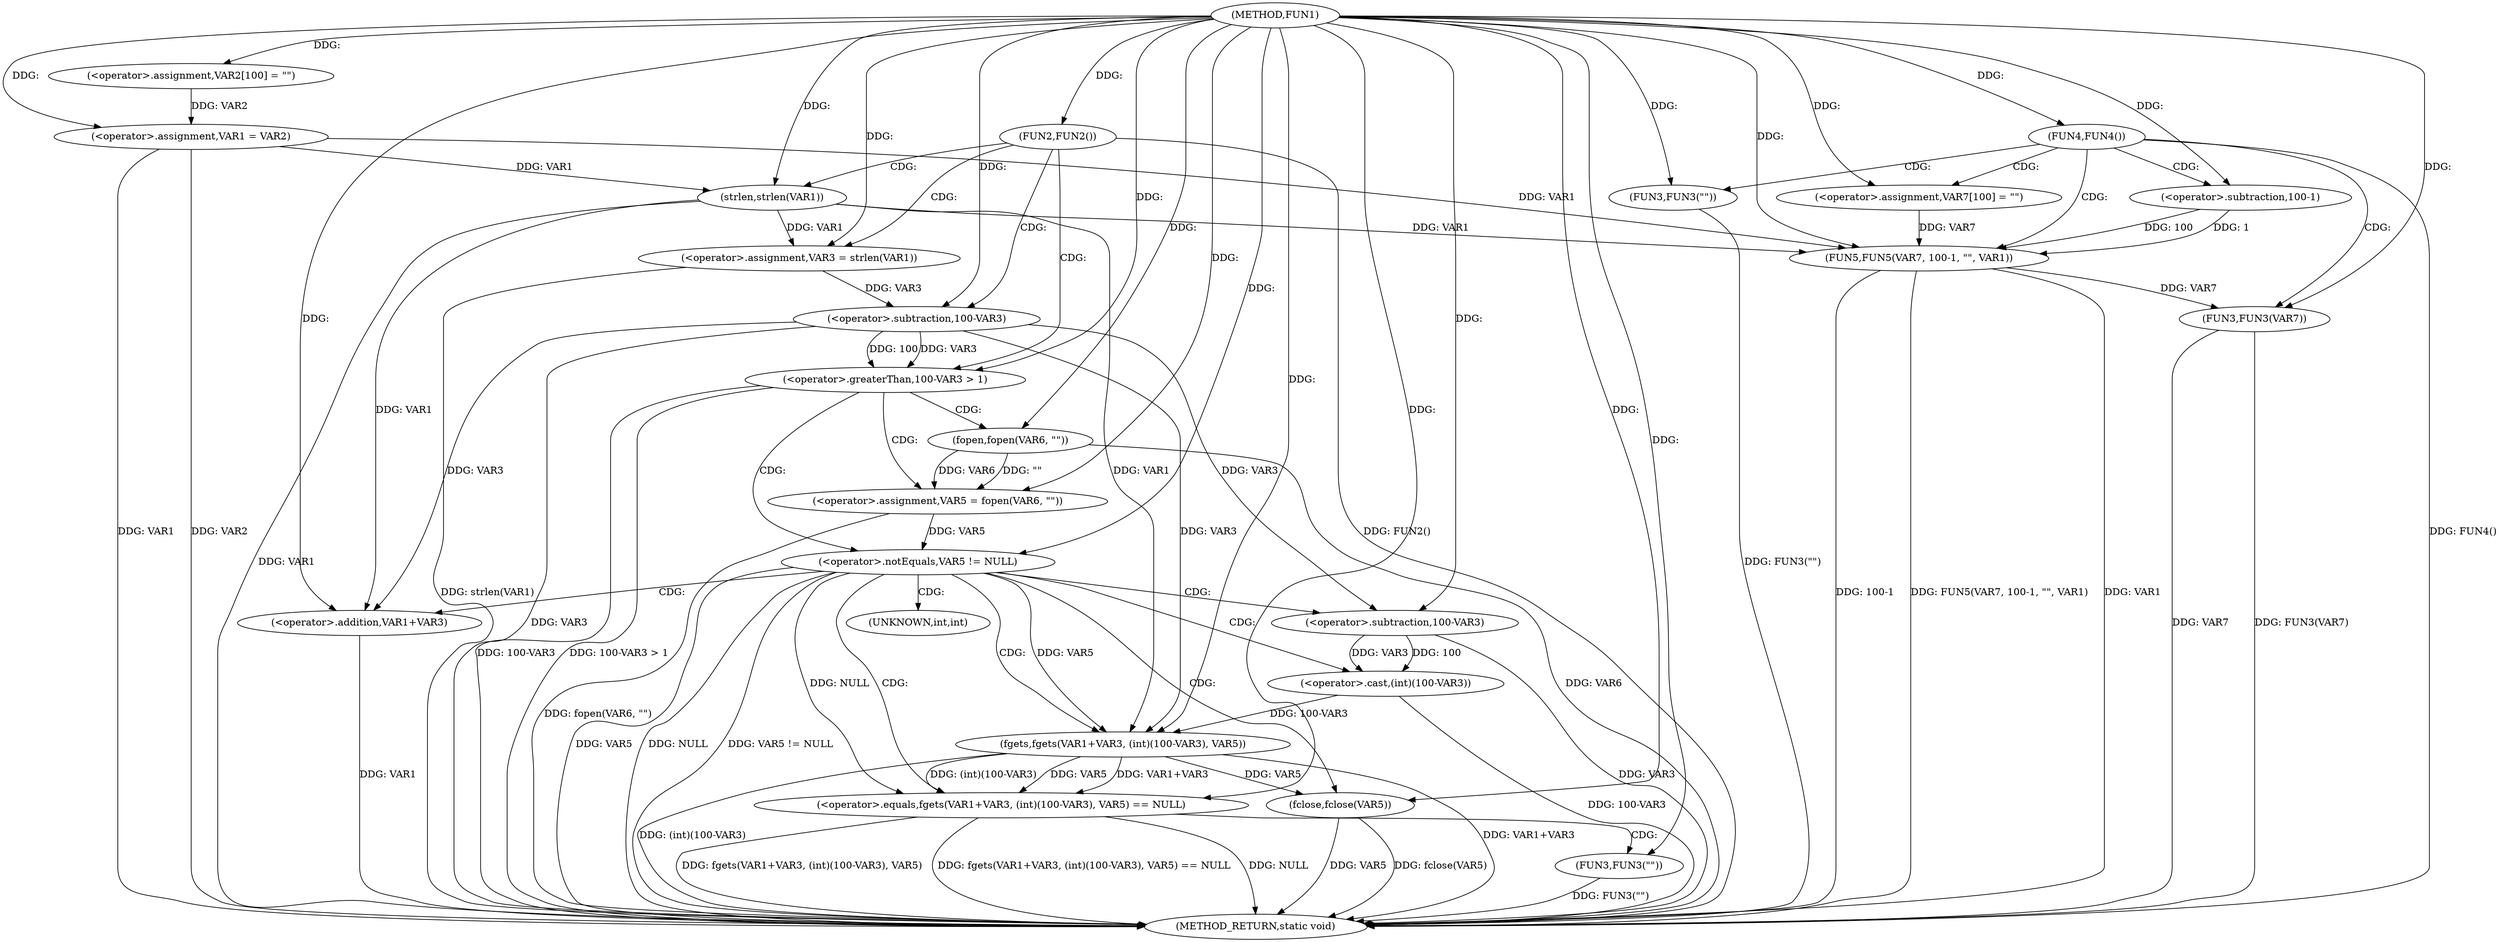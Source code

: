 digraph FUN1 {  
"1000100" [label = "(METHOD,FUN1)" ]
"1000176" [label = "(METHOD_RETURN,static void)" ]
"1000104" [label = "(<operator>.assignment,VAR2[100] = \"\")" ]
"1000107" [label = "(<operator>.assignment,VAR1 = VAR2)" ]
"1000111" [label = "(FUN2,FUN2())" ]
"1000115" [label = "(<operator>.assignment,VAR3 = strlen(VAR1))" ]
"1000117" [label = "(strlen,strlen(VAR1))" ]
"1000121" [label = "(<operator>.greaterThan,100-VAR3 > 1)" ]
"1000122" [label = "(<operator>.subtraction,100-VAR3)" ]
"1000127" [label = "(<operator>.assignment,VAR5 = fopen(VAR6, \"\"))" ]
"1000129" [label = "(fopen,fopen(VAR6, \"\"))" ]
"1000133" [label = "(<operator>.notEquals,VAR5 != NULL)" ]
"1000138" [label = "(<operator>.equals,fgets(VAR1+VAR3, (int)(100-VAR3), VAR5) == NULL)" ]
"1000139" [label = "(fgets,fgets(VAR1+VAR3, (int)(100-VAR3), VAR5))" ]
"1000140" [label = "(<operator>.addition,VAR1+VAR3)" ]
"1000143" [label = "(<operator>.cast,(int)(100-VAR3))" ]
"1000145" [label = "(<operator>.subtraction,100-VAR3)" ]
"1000151" [label = "(FUN3,FUN3(\"\"))" ]
"1000153" [label = "(fclose,fclose(VAR5))" ]
"1000156" [label = "(FUN4,FUN4())" ]
"1000158" [label = "(FUN3,FUN3(\"\"))" ]
"1000164" [label = "(<operator>.assignment,VAR7[100] = \"\")" ]
"1000167" [label = "(FUN5,FUN5(VAR7, 100-1, \"\", VAR1))" ]
"1000169" [label = "(<operator>.subtraction,100-1)" ]
"1000174" [label = "(FUN3,FUN3(VAR7))" ]
"1000144" [label = "(UNKNOWN,int,int)" ]
  "1000115" -> "1000176"  [ label = "DDG: strlen(VAR1)"] 
  "1000107" -> "1000176"  [ label = "DDG: VAR1"] 
  "1000167" -> "1000176"  [ label = "DDG: 100-1"] 
  "1000139" -> "1000176"  [ label = "DDG: VAR1+VAR3"] 
  "1000138" -> "1000176"  [ label = "DDG: NULL"] 
  "1000117" -> "1000176"  [ label = "DDG: VAR1"] 
  "1000133" -> "1000176"  [ label = "DDG: VAR5 != NULL"] 
  "1000153" -> "1000176"  [ label = "DDG: VAR5"] 
  "1000122" -> "1000176"  [ label = "DDG: VAR3"] 
  "1000129" -> "1000176"  [ label = "DDG: VAR6"] 
  "1000151" -> "1000176"  [ label = "DDG: FUN3(\"\")"] 
  "1000140" -> "1000176"  [ label = "DDG: VAR1"] 
  "1000138" -> "1000176"  [ label = "DDG: fgets(VAR1+VAR3, (int)(100-VAR3), VAR5)"] 
  "1000127" -> "1000176"  [ label = "DDG: fopen(VAR6, \"\")"] 
  "1000158" -> "1000176"  [ label = "DDG: FUN3(\"\")"] 
  "1000167" -> "1000176"  [ label = "DDG: FUN5(VAR7, 100-1, \"\", VAR1)"] 
  "1000133" -> "1000176"  [ label = "DDG: VAR5"] 
  "1000121" -> "1000176"  [ label = "DDG: 100-VAR3 > 1"] 
  "1000153" -> "1000176"  [ label = "DDG: fclose(VAR5)"] 
  "1000133" -> "1000176"  [ label = "DDG: NULL"] 
  "1000167" -> "1000176"  [ label = "DDG: VAR1"] 
  "1000139" -> "1000176"  [ label = "DDG: (int)(100-VAR3)"] 
  "1000121" -> "1000176"  [ label = "DDG: 100-VAR3"] 
  "1000143" -> "1000176"  [ label = "DDG: 100-VAR3"] 
  "1000156" -> "1000176"  [ label = "DDG: FUN4()"] 
  "1000138" -> "1000176"  [ label = "DDG: fgets(VAR1+VAR3, (int)(100-VAR3), VAR5) == NULL"] 
  "1000145" -> "1000176"  [ label = "DDG: VAR3"] 
  "1000111" -> "1000176"  [ label = "DDG: FUN2()"] 
  "1000174" -> "1000176"  [ label = "DDG: FUN3(VAR7)"] 
  "1000174" -> "1000176"  [ label = "DDG: VAR7"] 
  "1000107" -> "1000176"  [ label = "DDG: VAR2"] 
  "1000100" -> "1000104"  [ label = "DDG: "] 
  "1000104" -> "1000107"  [ label = "DDG: VAR2"] 
  "1000100" -> "1000107"  [ label = "DDG: "] 
  "1000100" -> "1000111"  [ label = "DDG: "] 
  "1000117" -> "1000115"  [ label = "DDG: VAR1"] 
  "1000100" -> "1000115"  [ label = "DDG: "] 
  "1000107" -> "1000117"  [ label = "DDG: VAR1"] 
  "1000100" -> "1000117"  [ label = "DDG: "] 
  "1000122" -> "1000121"  [ label = "DDG: 100"] 
  "1000122" -> "1000121"  [ label = "DDG: VAR3"] 
  "1000100" -> "1000122"  [ label = "DDG: "] 
  "1000115" -> "1000122"  [ label = "DDG: VAR3"] 
  "1000100" -> "1000121"  [ label = "DDG: "] 
  "1000129" -> "1000127"  [ label = "DDG: VAR6"] 
  "1000129" -> "1000127"  [ label = "DDG: \"\""] 
  "1000100" -> "1000127"  [ label = "DDG: "] 
  "1000100" -> "1000129"  [ label = "DDG: "] 
  "1000127" -> "1000133"  [ label = "DDG: VAR5"] 
  "1000100" -> "1000133"  [ label = "DDG: "] 
  "1000139" -> "1000138"  [ label = "DDG: VAR1+VAR3"] 
  "1000139" -> "1000138"  [ label = "DDG: (int)(100-VAR3)"] 
  "1000139" -> "1000138"  [ label = "DDG: VAR5"] 
  "1000117" -> "1000139"  [ label = "DDG: VAR1"] 
  "1000100" -> "1000139"  [ label = "DDG: "] 
  "1000122" -> "1000139"  [ label = "DDG: VAR3"] 
  "1000117" -> "1000140"  [ label = "DDG: VAR1"] 
  "1000100" -> "1000140"  [ label = "DDG: "] 
  "1000122" -> "1000140"  [ label = "DDG: VAR3"] 
  "1000143" -> "1000139"  [ label = "DDG: 100-VAR3"] 
  "1000145" -> "1000143"  [ label = "DDG: 100"] 
  "1000145" -> "1000143"  [ label = "DDG: VAR3"] 
  "1000100" -> "1000145"  [ label = "DDG: "] 
  "1000122" -> "1000145"  [ label = "DDG: VAR3"] 
  "1000133" -> "1000139"  [ label = "DDG: VAR5"] 
  "1000133" -> "1000138"  [ label = "DDG: NULL"] 
  "1000100" -> "1000138"  [ label = "DDG: "] 
  "1000100" -> "1000151"  [ label = "DDG: "] 
  "1000139" -> "1000153"  [ label = "DDG: VAR5"] 
  "1000100" -> "1000153"  [ label = "DDG: "] 
  "1000100" -> "1000156"  [ label = "DDG: "] 
  "1000100" -> "1000158"  [ label = "DDG: "] 
  "1000100" -> "1000164"  [ label = "DDG: "] 
  "1000164" -> "1000167"  [ label = "DDG: VAR7"] 
  "1000100" -> "1000167"  [ label = "DDG: "] 
  "1000169" -> "1000167"  [ label = "DDG: 100"] 
  "1000169" -> "1000167"  [ label = "DDG: 1"] 
  "1000100" -> "1000169"  [ label = "DDG: "] 
  "1000107" -> "1000167"  [ label = "DDG: VAR1"] 
  "1000117" -> "1000167"  [ label = "DDG: VAR1"] 
  "1000167" -> "1000174"  [ label = "DDG: VAR7"] 
  "1000100" -> "1000174"  [ label = "DDG: "] 
  "1000111" -> "1000121"  [ label = "CDG: "] 
  "1000111" -> "1000117"  [ label = "CDG: "] 
  "1000111" -> "1000115"  [ label = "CDG: "] 
  "1000111" -> "1000122"  [ label = "CDG: "] 
  "1000121" -> "1000127"  [ label = "CDG: "] 
  "1000121" -> "1000129"  [ label = "CDG: "] 
  "1000121" -> "1000133"  [ label = "CDG: "] 
  "1000133" -> "1000153"  [ label = "CDG: "] 
  "1000133" -> "1000143"  [ label = "CDG: "] 
  "1000133" -> "1000145"  [ label = "CDG: "] 
  "1000133" -> "1000139"  [ label = "CDG: "] 
  "1000133" -> "1000144"  [ label = "CDG: "] 
  "1000133" -> "1000140"  [ label = "CDG: "] 
  "1000133" -> "1000138"  [ label = "CDG: "] 
  "1000138" -> "1000151"  [ label = "CDG: "] 
  "1000156" -> "1000164"  [ label = "CDG: "] 
  "1000156" -> "1000174"  [ label = "CDG: "] 
  "1000156" -> "1000167"  [ label = "CDG: "] 
  "1000156" -> "1000158"  [ label = "CDG: "] 
  "1000156" -> "1000169"  [ label = "CDG: "] 
}
